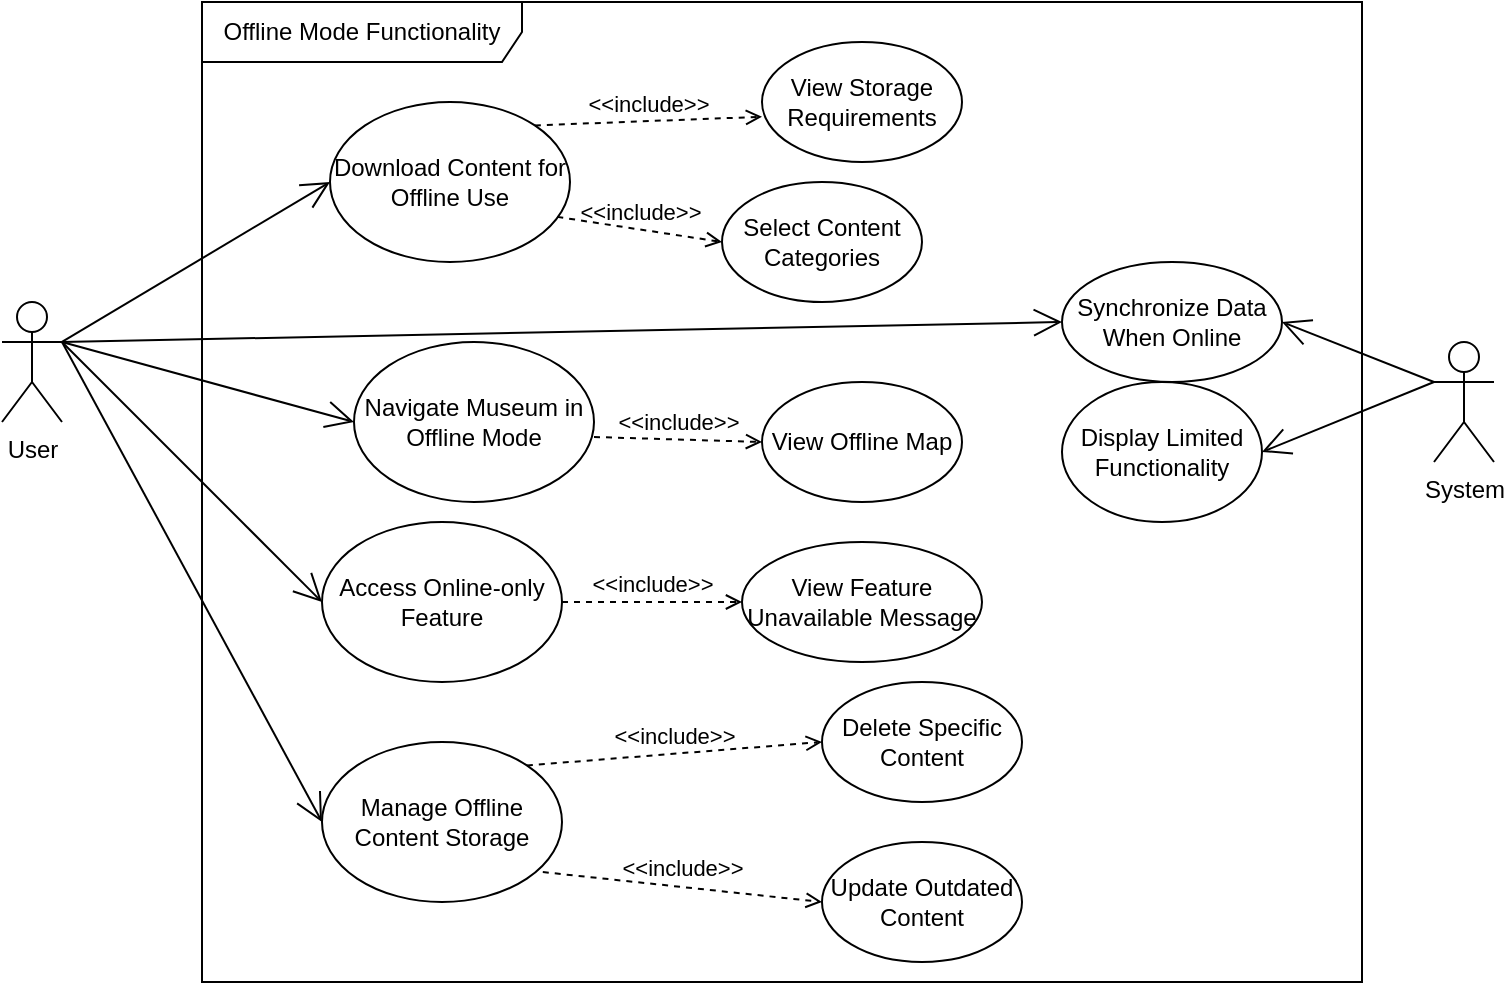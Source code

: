 <mxfile version="26.1.1">
  <diagram id="C5RBs43oDa-KdzZeNtuy" name="Page-1">
    <mxGraphModel dx="1290" dy="557" grid="1" gridSize="10" guides="1" tooltips="1" connect="1" arrows="1" fold="1" page="1" pageScale="1" pageWidth="827" pageHeight="1169" math="0" shadow="0">
      <root>
        <mxCell id="WIyWlLk6GJQsqaUBKTNV-0" />
        <mxCell id="WIyWlLk6GJQsqaUBKTNV-1" parent="WIyWlLk6GJQsqaUBKTNV-0" />
        <mxCell id="lv9YnxyCzNiJ2VLWQXhp-0" value="Offline Mode Functionality" style="shape=umlFrame;whiteSpace=wrap;html=1;pointerEvents=0;recursiveResize=0;container=1;collapsible=0;width=160;" parent="WIyWlLk6GJQsqaUBKTNV-1" vertex="1">
          <mxGeometry x="230" y="150" width="580" height="490" as="geometry" />
        </mxCell>
        <mxCell id="lv9YnxyCzNiJ2VLWQXhp-1" value="Download Content for Offline Use" style="ellipse;whiteSpace=wrap;html=1;" parent="lv9YnxyCzNiJ2VLWQXhp-0" vertex="1">
          <mxGeometry x="64" y="50" width="120" height="80" as="geometry" />
        </mxCell>
        <mxCell id="lv9YnxyCzNiJ2VLWQXhp-2" value="View Storage Requirements" style="ellipse;whiteSpace=wrap;html=1;" parent="lv9YnxyCzNiJ2VLWQXhp-0" vertex="1">
          <mxGeometry x="280" y="20" width="100" height="60" as="geometry" />
        </mxCell>
        <mxCell id="lv9YnxyCzNiJ2VLWQXhp-3" value="Select Content Categories" style="ellipse;whiteSpace=wrap;html=1;" parent="lv9YnxyCzNiJ2VLWQXhp-0" vertex="1">
          <mxGeometry x="260" y="90" width="100" height="60" as="geometry" />
        </mxCell>
        <mxCell id="lv9YnxyCzNiJ2VLWQXhp-4" value="Navigate Museum in Offline Mode" style="ellipse;whiteSpace=wrap;html=1;" parent="lv9YnxyCzNiJ2VLWQXhp-0" vertex="1">
          <mxGeometry x="76" y="170" width="120" height="80" as="geometry" />
        </mxCell>
        <mxCell id="lv9YnxyCzNiJ2VLWQXhp-5" value="View Offline Map" style="ellipse;whiteSpace=wrap;html=1;" parent="lv9YnxyCzNiJ2VLWQXhp-0" vertex="1">
          <mxGeometry x="280" y="190" width="100" height="60" as="geometry" />
        </mxCell>
        <mxCell id="lv9YnxyCzNiJ2VLWQXhp-6" value="Access Online-only Feature" style="ellipse;whiteSpace=wrap;html=1;" parent="lv9YnxyCzNiJ2VLWQXhp-0" vertex="1">
          <mxGeometry x="60" y="260" width="120" height="80" as="geometry" />
        </mxCell>
        <mxCell id="lv9YnxyCzNiJ2VLWQXhp-7" value="View Feature Unavailable Message" style="ellipse;whiteSpace=wrap;html=1;" parent="lv9YnxyCzNiJ2VLWQXhp-0" vertex="1">
          <mxGeometry x="270" y="270" width="120" height="60" as="geometry" />
        </mxCell>
        <mxCell id="lv9YnxyCzNiJ2VLWQXhp-8" value="Synchronize Data When Online" style="ellipse;whiteSpace=wrap;html=1;" parent="lv9YnxyCzNiJ2VLWQXhp-0" vertex="1">
          <mxGeometry x="430" y="130" width="110" height="60" as="geometry" />
        </mxCell>
        <mxCell id="lv9YnxyCzNiJ2VLWQXhp-10" value="Manage Offline Content Storage" style="ellipse;whiteSpace=wrap;html=1;" parent="lv9YnxyCzNiJ2VLWQXhp-0" vertex="1">
          <mxGeometry x="60" y="370" width="120" height="80" as="geometry" />
        </mxCell>
        <mxCell id="lv9YnxyCzNiJ2VLWQXhp-11" value="Delete Specific Content" style="ellipse;whiteSpace=wrap;html=1;" parent="lv9YnxyCzNiJ2VLWQXhp-0" vertex="1">
          <mxGeometry x="310" y="340" width="100" height="60" as="geometry" />
        </mxCell>
        <mxCell id="lv9YnxyCzNiJ2VLWQXhp-12" value="Update Outdated Content" style="ellipse;whiteSpace=wrap;html=1;" parent="lv9YnxyCzNiJ2VLWQXhp-0" vertex="1">
          <mxGeometry x="310" y="420" width="100" height="60" as="geometry" />
        </mxCell>
        <mxCell id="lv9YnxyCzNiJ2VLWQXhp-13" value="Display Limited Functionality" style="ellipse;whiteSpace=wrap;html=1;" parent="lv9YnxyCzNiJ2VLWQXhp-0" vertex="1">
          <mxGeometry x="430" y="190" width="100" height="70" as="geometry" />
        </mxCell>
        <mxCell id="T8xEX9JWnPnyw04taqtV-0" value="&amp;lt;&amp;lt;include&amp;gt;&amp;gt;" style="html=1;verticalAlign=bottom;labelBackgroundColor=none;endArrow=open;endFill=0;dashed=1;rounded=0;entryX=0;entryY=0.623;entryDx=0;entryDy=0;entryPerimeter=0;exitX=1;exitY=0;exitDx=0;exitDy=0;" edge="1" parent="lv9YnxyCzNiJ2VLWQXhp-0" source="lv9YnxyCzNiJ2VLWQXhp-1" target="lv9YnxyCzNiJ2VLWQXhp-2">
          <mxGeometry width="160" relative="1" as="geometry">
            <mxPoint x="190" y="40" as="sourcePoint" />
            <mxPoint x="350" y="40" as="targetPoint" />
          </mxGeometry>
        </mxCell>
        <mxCell id="T8xEX9JWnPnyw04taqtV-1" value="&amp;lt;&amp;lt;include&amp;gt;&amp;gt;" style="html=1;verticalAlign=bottom;labelBackgroundColor=none;endArrow=open;endFill=0;dashed=1;rounded=0;entryX=0;entryY=0.5;entryDx=0;entryDy=0;exitX=0.947;exitY=0.718;exitDx=0;exitDy=0;exitPerimeter=0;" edge="1" parent="lv9YnxyCzNiJ2VLWQXhp-0" source="lv9YnxyCzNiJ2VLWQXhp-1" target="lv9YnxyCzNiJ2VLWQXhp-3">
          <mxGeometry width="160" relative="1" as="geometry">
            <mxPoint x="196" y="100" as="sourcePoint" />
            <mxPoint x="298" y="105" as="targetPoint" />
          </mxGeometry>
        </mxCell>
        <mxCell id="T8xEX9JWnPnyw04taqtV-3" value="&amp;lt;&amp;lt;include&amp;gt;&amp;gt;" style="html=1;verticalAlign=bottom;labelBackgroundColor=none;endArrow=open;endFill=0;dashed=1;rounded=0;entryX=0;entryY=0.5;entryDx=0;entryDy=0;exitX=1;exitY=0;exitDx=0;exitDy=0;" edge="1" parent="lv9YnxyCzNiJ2VLWQXhp-0" target="lv9YnxyCzNiJ2VLWQXhp-5">
          <mxGeometry width="160" relative="1" as="geometry">
            <mxPoint x="196" y="217.5" as="sourcePoint" />
            <mxPoint x="298" y="222.5" as="targetPoint" />
          </mxGeometry>
        </mxCell>
        <mxCell id="T8xEX9JWnPnyw04taqtV-4" value="&amp;lt;&amp;lt;include&amp;gt;&amp;gt;" style="html=1;verticalAlign=bottom;labelBackgroundColor=none;endArrow=open;endFill=0;dashed=1;rounded=0;entryX=0;entryY=0.5;entryDx=0;entryDy=0;exitX=1;exitY=0.5;exitDx=0;exitDy=0;" edge="1" parent="lv9YnxyCzNiJ2VLWQXhp-0" source="lv9YnxyCzNiJ2VLWQXhp-6" target="lv9YnxyCzNiJ2VLWQXhp-7">
          <mxGeometry width="160" relative="1" as="geometry">
            <mxPoint x="180" y="310" as="sourcePoint" />
            <mxPoint x="282" y="315" as="targetPoint" />
          </mxGeometry>
        </mxCell>
        <mxCell id="T8xEX9JWnPnyw04taqtV-5" value="&amp;lt;&amp;lt;include&amp;gt;&amp;gt;" style="html=1;verticalAlign=bottom;labelBackgroundColor=none;endArrow=open;endFill=0;dashed=1;rounded=0;entryX=0;entryY=0.5;entryDx=0;entryDy=0;exitX=1;exitY=0;exitDx=0;exitDy=0;" edge="1" parent="lv9YnxyCzNiJ2VLWQXhp-0" source="lv9YnxyCzNiJ2VLWQXhp-10" target="lv9YnxyCzNiJ2VLWQXhp-11">
          <mxGeometry width="160" relative="1" as="geometry">
            <mxPoint x="180" y="400" as="sourcePoint" />
            <mxPoint x="282" y="405" as="targetPoint" />
          </mxGeometry>
        </mxCell>
        <mxCell id="T8xEX9JWnPnyw04taqtV-6" value="&amp;lt;&amp;lt;include&amp;gt;&amp;gt;" style="html=1;verticalAlign=bottom;labelBackgroundColor=none;endArrow=open;endFill=0;dashed=1;rounded=0;entryX=0;entryY=0.5;entryDx=0;entryDy=0;exitX=0.92;exitY=0.813;exitDx=0;exitDy=0;exitPerimeter=0;" edge="1" parent="lv9YnxyCzNiJ2VLWQXhp-0" source="lv9YnxyCzNiJ2VLWQXhp-10" target="lv9YnxyCzNiJ2VLWQXhp-12">
          <mxGeometry width="160" relative="1" as="geometry">
            <mxPoint x="184" y="430" as="sourcePoint" />
            <mxPoint x="286" y="435" as="targetPoint" />
          </mxGeometry>
        </mxCell>
        <mxCell id="lv9YnxyCzNiJ2VLWQXhp-14" value="User" style="shape=umlActor;verticalLabelPosition=bottom;verticalAlign=top;html=1;" parent="WIyWlLk6GJQsqaUBKTNV-1" vertex="1">
          <mxGeometry x="130" y="300" width="30" height="60" as="geometry" />
        </mxCell>
        <mxCell id="lv9YnxyCzNiJ2VLWQXhp-15" value="System" style="shape=umlActor;verticalLabelPosition=bottom;verticalAlign=top;html=1;" parent="WIyWlLk6GJQsqaUBKTNV-1" vertex="1">
          <mxGeometry x="846" y="320" width="30" height="60" as="geometry" />
        </mxCell>
        <mxCell id="lv9YnxyCzNiJ2VLWQXhp-16" value="" style="endArrow=open;endFill=1;endSize=12;html=1;rounded=0;exitX=1;exitY=0.333;exitDx=0;exitDy=0;exitPerimeter=0;entryX=0;entryY=0.5;entryDx=0;entryDy=0;" parent="WIyWlLk6GJQsqaUBKTNV-1" source="lv9YnxyCzNiJ2VLWQXhp-14" target="lv9YnxyCzNiJ2VLWQXhp-1" edge="1">
          <mxGeometry width="160" relative="1" as="geometry">
            <mxPoint x="436" y="300" as="sourcePoint" />
            <mxPoint x="596" y="300" as="targetPoint" />
          </mxGeometry>
        </mxCell>
        <mxCell id="lv9YnxyCzNiJ2VLWQXhp-17" value="" style="endArrow=open;endFill=1;endSize=12;html=1;rounded=0;exitX=1;exitY=0.333;exitDx=0;exitDy=0;exitPerimeter=0;entryX=0;entryY=0.5;entryDx=0;entryDy=0;" parent="WIyWlLk6GJQsqaUBKTNV-1" source="lv9YnxyCzNiJ2VLWQXhp-14" target="lv9YnxyCzNiJ2VLWQXhp-4" edge="1">
          <mxGeometry width="160" relative="1" as="geometry">
            <mxPoint x="210" y="330" as="sourcePoint" />
            <mxPoint x="316" y="230" as="targetPoint" />
          </mxGeometry>
        </mxCell>
        <mxCell id="lv9YnxyCzNiJ2VLWQXhp-18" value="" style="endArrow=open;endFill=1;endSize=12;html=1;rounded=0;exitX=1;exitY=0.333;exitDx=0;exitDy=0;exitPerimeter=0;entryX=0;entryY=0.5;entryDx=0;entryDy=0;" parent="WIyWlLk6GJQsqaUBKTNV-1" source="lv9YnxyCzNiJ2VLWQXhp-14" target="lv9YnxyCzNiJ2VLWQXhp-6" edge="1">
          <mxGeometry width="160" relative="1" as="geometry">
            <mxPoint x="220" y="340" as="sourcePoint" />
            <mxPoint x="326" y="340" as="targetPoint" />
          </mxGeometry>
        </mxCell>
        <mxCell id="lv9YnxyCzNiJ2VLWQXhp-19" value="" style="endArrow=open;endFill=1;endSize=12;html=1;rounded=0;exitX=1;exitY=0.333;exitDx=0;exitDy=0;exitPerimeter=0;entryX=0;entryY=0.5;entryDx=0;entryDy=0;" parent="WIyWlLk6GJQsqaUBKTNV-1" source="lv9YnxyCzNiJ2VLWQXhp-14" target="lv9YnxyCzNiJ2VLWQXhp-10" edge="1">
          <mxGeometry width="160" relative="1" as="geometry">
            <mxPoint x="230" y="350" as="sourcePoint" />
            <mxPoint x="336" y="450" as="targetPoint" />
          </mxGeometry>
        </mxCell>
        <mxCell id="lv9YnxyCzNiJ2VLWQXhp-27" value="" style="endArrow=open;endFill=1;endSize=12;html=1;rounded=0;exitX=0;exitY=0.333;exitDx=0;exitDy=0;exitPerimeter=0;entryX=1;entryY=0.5;entryDx=0;entryDy=0;" parent="WIyWlLk6GJQsqaUBKTNV-1" source="lv9YnxyCzNiJ2VLWQXhp-15" target="lv9YnxyCzNiJ2VLWQXhp-8" edge="1">
          <mxGeometry width="160" relative="1" as="geometry">
            <mxPoint x="856" y="330" as="sourcePoint" />
            <mxPoint x="710" y="230" as="targetPoint" />
          </mxGeometry>
        </mxCell>
        <mxCell id="lv9YnxyCzNiJ2VLWQXhp-28" value="" style="endArrow=open;endFill=1;endSize=12;html=1;rounded=0;exitX=0;exitY=0.333;exitDx=0;exitDy=0;exitPerimeter=0;entryX=1;entryY=0.5;entryDx=0;entryDy=0;" parent="WIyWlLk6GJQsqaUBKTNV-1" source="lv9YnxyCzNiJ2VLWQXhp-15" target="lv9YnxyCzNiJ2VLWQXhp-13" edge="1">
          <mxGeometry width="160" relative="1" as="geometry">
            <mxPoint x="856" y="330" as="sourcePoint" />
            <mxPoint x="710" y="330" as="targetPoint" />
          </mxGeometry>
        </mxCell>
        <mxCell id="lv9YnxyCzNiJ2VLWQXhp-29" value="" style="endArrow=open;endFill=1;endSize=12;html=1;rounded=0;exitX=1;exitY=0.333;exitDx=0;exitDy=0;exitPerimeter=0;entryX=0;entryY=0.5;entryDx=0;entryDy=0;" parent="WIyWlLk6GJQsqaUBKTNV-1" source="lv9YnxyCzNiJ2VLWQXhp-14" target="lv9YnxyCzNiJ2VLWQXhp-8" edge="1">
          <mxGeometry width="160" relative="1" as="geometry">
            <mxPoint x="210" y="330" as="sourcePoint" />
            <mxPoint x="596" y="300" as="targetPoint" />
          </mxGeometry>
        </mxCell>
      </root>
    </mxGraphModel>
  </diagram>
</mxfile>
